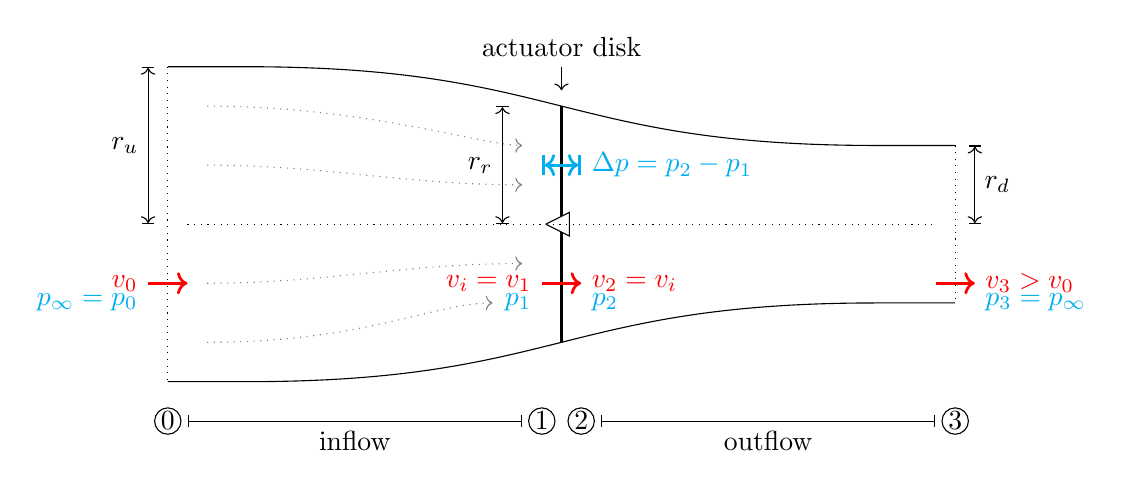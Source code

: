 \begin{tikzpicture}

\newcommand{\streamtube}{
    \draw (-5,0.5) .. controls (-4,0.5) and (-5,0.5) .. (-4,0.5) .. controls (0,0.5) and (0,-0.5) .. (4,-0.5) .. controls (5,-0.5) and (4,-0.5) .. (5,-0.5);
}

% Schematische Darstellung der Strahltheorie (momentum theory)

% oberer Teil der stream tube
\begin{scope}[shift={(0,1.5)}]
	\streamtube;
\end{scope}

% unterer Teil der stream tube
\begin{scope}[shift={(0,-1.5)},yscale=-1]
	\streamtube;
\end{scope}

% Propellerebene (actuator disk)
\coordinate (propeller_upper) at (0,1.5);
\coordinate (propeller_upper_quarter) at (0,0.75);
\coordinate (propeller_center) at (0,0);
\coordinate (propeller_lower_quarter) at (0,-0.75);
\coordinate (propeller_lower) at (0,-1.5);
\draw [line width=1]  (propeller_upper) node (actuator_disk_label) [above=0.5,align=left] {actuator disk} -- 
                                    (propeller_center) -- 
                                    (propeller_lower);

\draw [->] (actuator_disk_label) -- ($(propeller_upper)+(0,0.2)$);

% propeller hub
\draw [fill=white] 
           ($(propeller_center)+(-0.2,0)$) -- 
           ($(propeller_center)+(0.1,0.15)$) -- 
           ($(propeller_center)+(0.1,-0.15)$) --
           ($(propeller_center)+(-0.2,0)$);

% upstream event horizon
\coordinate (upstream_upper) at (-5,2);
\coordinate (upstream_upper_quarter) at (-5,1);
\coordinate (upstream_center) at (-5,0);
\coordinate (upstream_lower_quarter) at (-5,-0.75);
\coordinate (upstream_lower) at (-5,-2);
\draw [dotted]  (upstream_upper) -- 
                                    (upstream_center) -- 
                                    (upstream_lower);

% downstream event horizon
\coordinate (downstream_upper) at (5,1);
\coordinate (downstream_upper_quarter) at (5,0.5);
\coordinate (downstream_center) at (5,0);
\coordinate (downstream_lower_quarter) at (5,-0.75);
\coordinate (downstream_lower) at (5,-1);
\draw [dotted]  (downstream_upper) -- 
                                    (downstream_center) -- 
                                    (downstream_lower);

% streamtube label
%\node (streamtube_label) at (upstream_upper) [above right=5.6] {streamtube};

% flow arrow
\draw [dotted] ($(upstream_center)+(0.25,0)$) -- 
                         ($(downstream_center)-(0.25,0)$);

% upstream radius
\draw [|<->|] ($(upstream_upper)-(0.25,0)$) -- 
			 ($(upstream_upper_quarter)-(0.25,0)$) node [left] {$r_u$} --
                     ($(upstream_center)-(0.25,0)$);

% downstream radius
\draw [|<->|] ($(downstream_upper)+(0.25,0)$) -- 
			 ($(downstream_upper_quarter)+(0.25,0)$) node [right] {$r_d$} --
                     ($(downstream_center)+(0.25,0)$);

% propeller radius
\draw [|<->|] ($(propeller_upper)-(0.75,0)$) -- 
			 ($(propeller_upper_quarter)-(0.75,0)$) node [left] {$r_r$} --
                     ($(propeller_center)-(0.75,0)$);

% area markers
\node [draw,circle,inner sep=0.5,outer sep=2.5] (area_0) at ($(upstream_lower)-(0,0.5)$) {0};
\node [draw,circle,inner sep=0.5,outer sep=2.5] (area_1) at ($(propeller_lower)-(0.25,1)$) {1};
\node [draw,circle,inner sep=0.5,outer sep=2.5] (area_2) at ($(propeller_lower)-(-0.25,1)$) {2};
\node [draw,circle,inner sep=0.5,outer sep=2.5] (area_3) at ($(downstream_lower)-(0,1.5)$) {3};

% inflow and outflow labels
\draw [|-|] (area_0) -- (area_1) node [below,midway] {inflow};
\draw [|-|] (area_2) -- (area_3) node [below,midway] {outflow};

% induced pressure vector
\draw [cyan,|<->|,line width=1] 
        ($(propeller_upper_quarter)-(0.25,0)$) --
        ($(propeller_upper_quarter)+(0.25,0)$)  node [right] {$\Delta p = p_2 - p_1$};

% induced velocity vector
\draw [red,->,line width=1] 
        ($(propeller_lower_quarter)-(0.25,0)$) node [left] {$v_i = v_1$} node [cyan,below left] {$p_1$} --
        ($(propeller_lower_quarter)+(0.25,0)$) node [right] {$v_2 = v_i$} node [cyan,below right] {$p_2$} ;

% upstream velocity vector
\draw [red,->,line width=1] 
        ($(upstream_lower_quarter)-(0.25,0)$) node [left] {$v_0$} node [cyan,below left] {$p_\infty = p_0$} --
        ($(upstream_lower_quarter)+(0.25,0)$);
        
% downstream velocity vector
\draw [red,->,line width=1] 
        ($(downstream_lower_quarter)-(0.25,0)$) --
        ($(downstream_lower_quarter)+(0.25,0)$) node [right] {$v_3 > v_0$} node [cyan,below right] {$p_3 = p_\infty$};

% inflow stream lines
\begin{scope}[black!50,dotted]
    \draw [->] (-4.5,1.5) .. controls (-2.5,1.5) and (-1,1) .. (-0.5,1);
    \draw [->] (-4.5,0.75) .. controls (-3,0.75) and (-2,0.5) .. (-0.5,0.5);
    \draw [->] (-4.5,-1.5) .. controls (-2.5,-1.5) and (-1.625,-1) .. (-0.875,-1);
    \draw [->] (-4.5,-0.75) .. controls (-3,-0.75) and (-2,-0.5) .. (-0.5,-0.5);
\end{scope}

\end{tikzpicture}